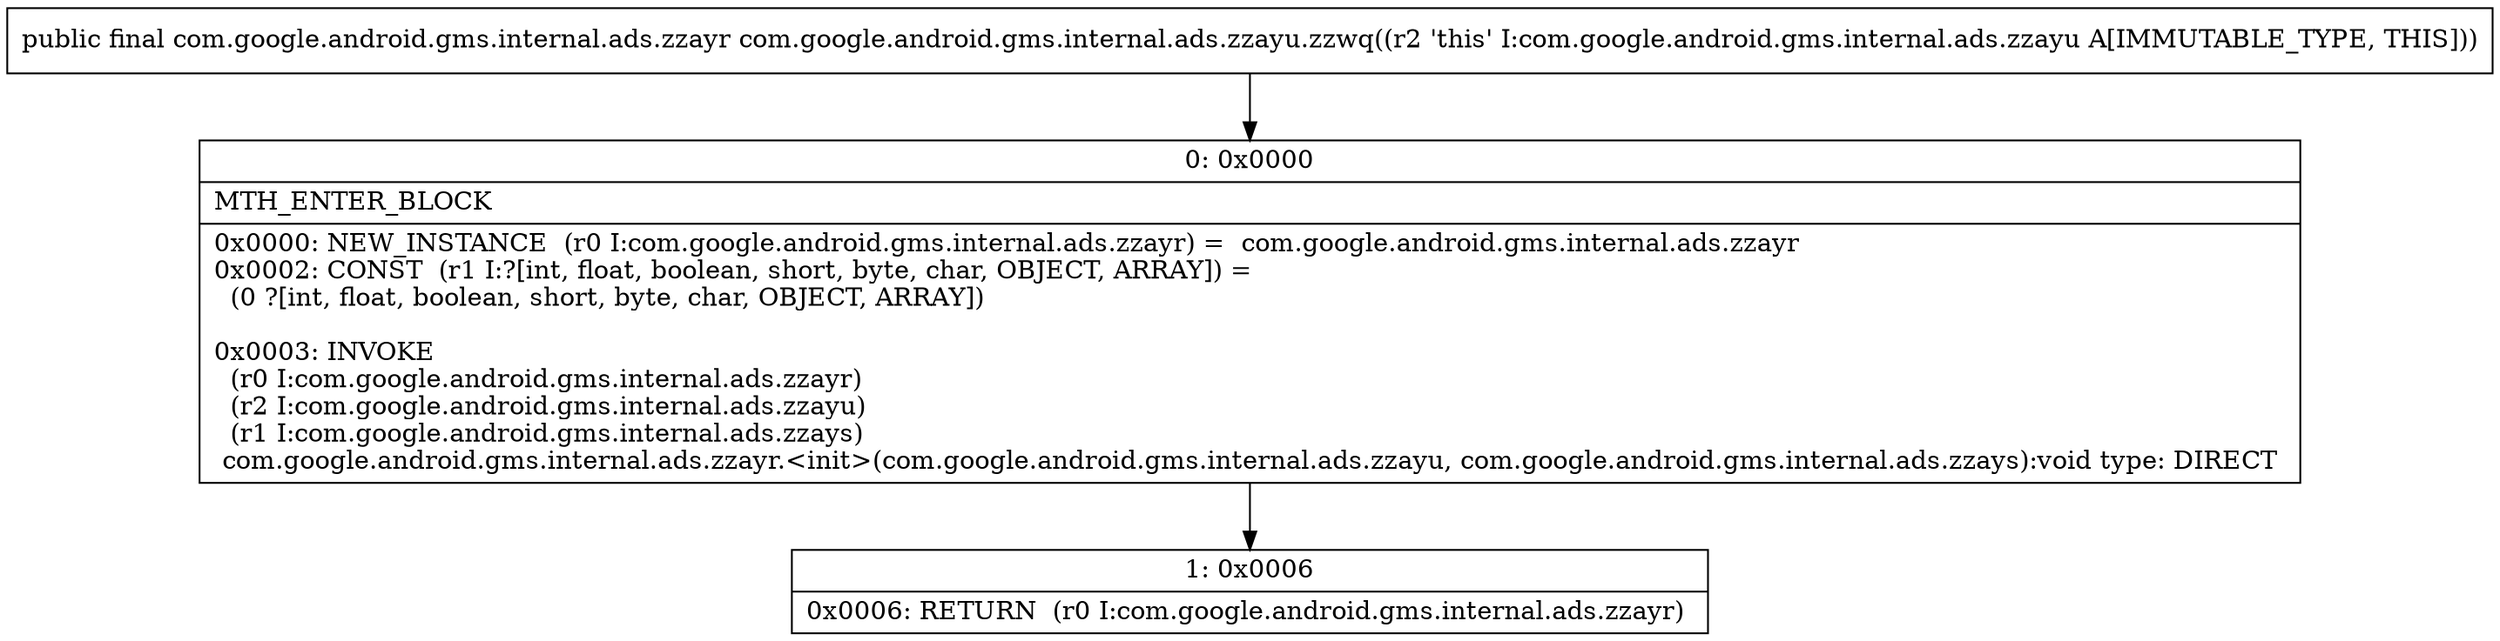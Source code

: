 digraph "CFG forcom.google.android.gms.internal.ads.zzayu.zzwq()Lcom\/google\/android\/gms\/internal\/ads\/zzayr;" {
Node_0 [shape=record,label="{0\:\ 0x0000|MTH_ENTER_BLOCK\l|0x0000: NEW_INSTANCE  (r0 I:com.google.android.gms.internal.ads.zzayr) =  com.google.android.gms.internal.ads.zzayr \l0x0002: CONST  (r1 I:?[int, float, boolean, short, byte, char, OBJECT, ARRAY]) = \l  (0 ?[int, float, boolean, short, byte, char, OBJECT, ARRAY])\l \l0x0003: INVOKE  \l  (r0 I:com.google.android.gms.internal.ads.zzayr)\l  (r2 I:com.google.android.gms.internal.ads.zzayu)\l  (r1 I:com.google.android.gms.internal.ads.zzays)\l com.google.android.gms.internal.ads.zzayr.\<init\>(com.google.android.gms.internal.ads.zzayu, com.google.android.gms.internal.ads.zzays):void type: DIRECT \l}"];
Node_1 [shape=record,label="{1\:\ 0x0006|0x0006: RETURN  (r0 I:com.google.android.gms.internal.ads.zzayr) \l}"];
MethodNode[shape=record,label="{public final com.google.android.gms.internal.ads.zzayr com.google.android.gms.internal.ads.zzayu.zzwq((r2 'this' I:com.google.android.gms.internal.ads.zzayu A[IMMUTABLE_TYPE, THIS])) }"];
MethodNode -> Node_0;
Node_0 -> Node_1;
}

